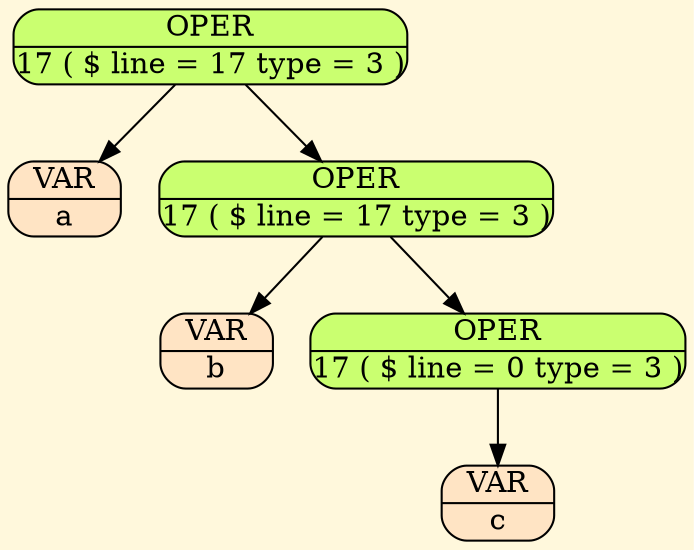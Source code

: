 digraph Tree 
{ bgcolor="cornsilk1";node[margin = "0.01"];
"node_0000024BDC415B00" [shape=Mrecord, style=filled, fillcolor=darkolivegreen1, label = "{ OPER | 17 ( $ line = 17 type = 3 ) }"];
"node_0000024BDC4154E0" [shape=Mrecord, style=filled, fillcolor=bisque, label = "{ VAR | a }"];
"node_0000024BDC4157F0" [shape=Mrecord, style=filled, fillcolor=darkolivegreen1, label = "{ OPER | 17 ( $ line = 17 type = 3 ) }"];
"node_0000024BDC415550" [shape=Mrecord, style=filled, fillcolor=bisque, label = "{ VAR | b }"];
"node_0000024BDC413E20" [shape=Mrecord, style=filled, fillcolor=darkolivegreen1, label = "{ OPER | 17 ( $ line = 0 type = 3 ) }"];
"node_0000024BDC415630" [shape=Mrecord, style=filled, fillcolor=bisque, label = "{ VAR | c }"];
node_0000024BDC415B00->node_0000024BDC4154E0
node_0000024BDC415B00->node_0000024BDC4157F0
node_0000024BDC4157F0->node_0000024BDC415550
node_0000024BDC4157F0->node_0000024BDC413E20
node_0000024BDC413E20->node_0000024BDC415630
}